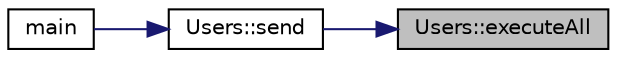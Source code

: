 digraph "Users::executeAll"
{
 // LATEX_PDF_SIZE
  edge [fontname="Helvetica",fontsize="10",labelfontname="Helvetica",labelfontsize="10"];
  node [fontname="Helvetica",fontsize="10",shape=record];
  rankdir="RL";
  Node1 [label="Users::executeAll",height=0.2,width=0.4,color="black", fillcolor="grey75", style="filled", fontcolor="black",tooltip="Execute all queued commands."];
  Node1 -> Node2 [dir="back",color="midnightblue",fontsize="10",style="solid",fontname="Helvetica"];
  Node2 [label="Users::send",height=0.2,width=0.4,color="black", fillcolor="white", style="filled",URL="$classUsers.html#ab3e09825cf2d9f82870b6abded49c782",tooltip="Send a message to a specific chat room."];
  Node2 -> Node3 [dir="back",color="midnightblue",fontsize="10",style="solid",fontname="Helvetica"];
  Node3 [label="main",height=0.2,width=0.4,color="black", fillcolor="white", style="filled",URL="$DemoMain_8cpp.html#ae66f6b31b5ad750f1fe042a706a4e3d4",tooltip=" "];
}
